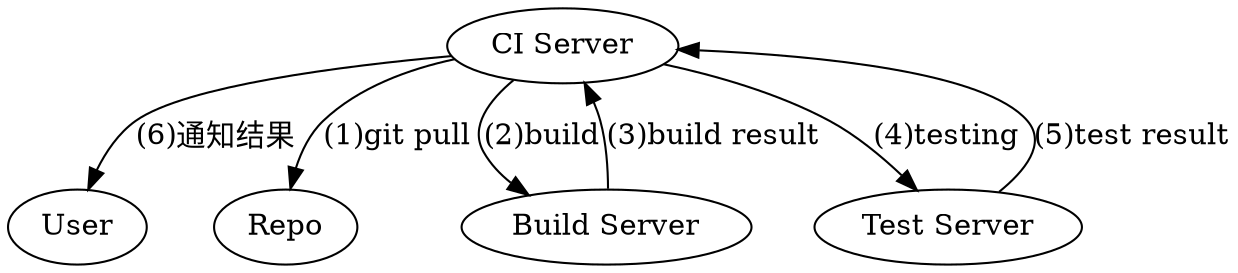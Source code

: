 digraph graphname{

    User [label="User"]      // node T
    Ci [label="CI Server"]  // node P
    Repo [label="Repo"]
    Build_server [label="Build Server"]
    Test_server [label="Test Server"]

    
    Ci -> Repo [label="(1)git pull"]
    Ci-> Build_server [label="(2)build"]
    Build_server -> Ci [label="(3)build result"]

    Ci -> Test_server [label="(4)testing"]
    Test_server-> Ci [label="(5)test result"]

    Ci -> User [label="(6)通知结果"]


}


